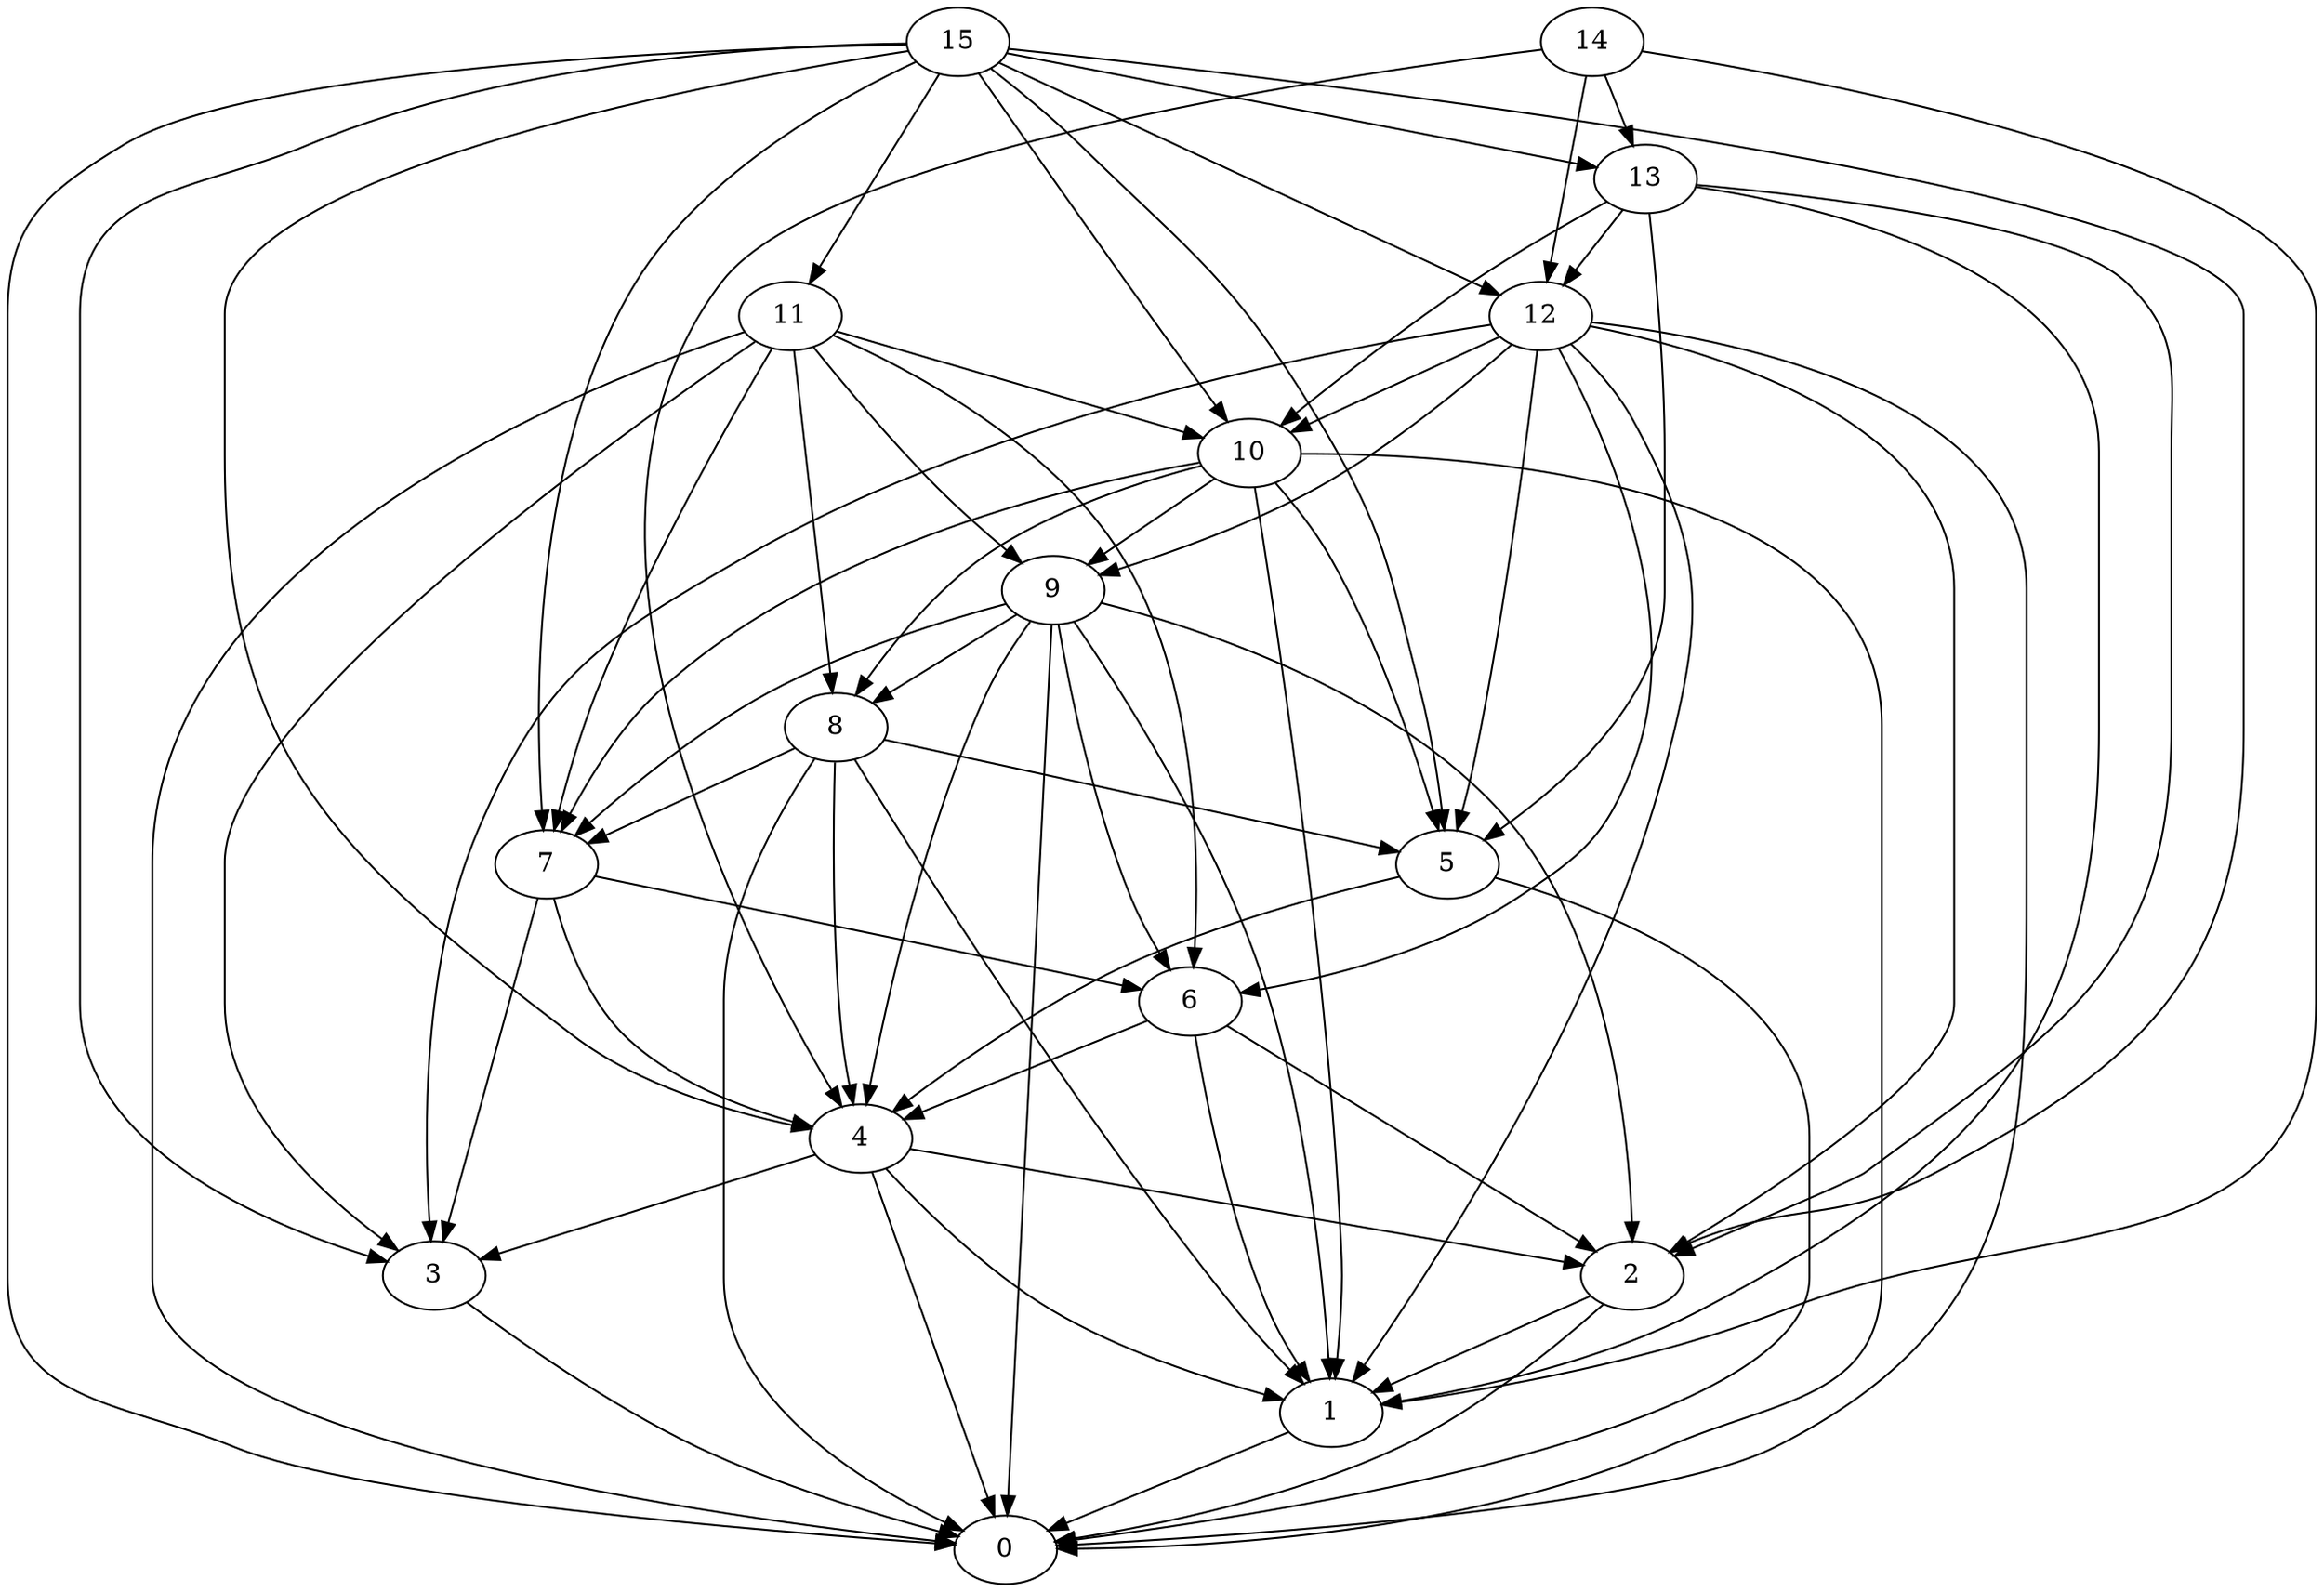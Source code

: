 digraph "Random_Nodes_16_Density_4.25_CCR_9.95_WeightType_Random" {
	graph ["Duplicate states"=0,
		GraphType=Random,
		"Max states in OPEN"=0,
		Modes="120000ms; topo-ordered tasks, ; Pruning: task equivalence, fixed order ready list, ; F-value: ; Optimisation: best schedule length (\
SL) optimisation on equal, ",
		NumberOfTasks=16,
		"Pruned using list schedule length"=338,
		"States removed from OPEN"=0,
		TargetSystem="Homogeneous-6",
		"Time to schedule (ms)"=121,
		"Total idle time"=93,
		"Total schedule length"=102,
		"Total sequential time"=102,
		"Total states created"=596
	];
	15	["Finish time"=7,
		Processor=0,
		"Start time"=0,
		Weight=7];
	11	["Finish time"=17,
		Processor=0,
		"Start time"=10,
		Weight=7];
	15 -> 11	[Weight=24];
	13	["Finish time"=19,
		Processor=0,
		"Start time"=17,
		Weight=2];
	15 -> 13	[Weight=5];
	12	["Finish time"=24,
		Processor=0,
		"Start time"=19,
		Weight=5];
	15 -> 12	[Weight=18];
	10	["Finish time"=34,
		Processor=0,
		"Start time"=24,
		Weight=10];
	15 -> 10	[Weight=24];
	7	["Finish time"=53,
		Processor=0,
		"Start time"=46,
		Weight=7];
	15 -> 7	[Weight=11];
	5	["Finish time"=66,
		Processor=0,
		"Start time"=62,
		Weight=4];
	15 -> 5	[Weight=21];
	4	["Finish time"=74,
		Processor=0,
		"Start time"=66,
		Weight=8];
	15 -> 4	[Weight=8];
	2	["Finish time"=81,
		Processor=0,
		"Start time"=74,
		Weight=7];
	15 -> 2	[Weight=11];
	3	["Finish time"=91,
		Processor=0,
		"Start time"=81,
		Weight=10];
	15 -> 3	[Weight=8];
	0	["Finish time"=102,
		Processor=0,
		"Start time"=94,
		Weight=8];
	15 -> 0	[Weight=8];
	14	["Finish time"=10,
		Processor=0,
		"Start time"=7,
		Weight=3];
	14 -> 13	[Weight=21];
	14 -> 12	[Weight=11];
	14 -> 4	[Weight=24];
	1	["Finish time"=94,
		Processor=0,
		"Start time"=91,
		Weight=3];
	14 -> 1	[Weight=16];
	11 -> 10	[Weight=21];
	9	["Finish time"=39,
		Processor=0,
		"Start time"=34,
		Weight=5];
	11 -> 9	[Weight=5];
	8	["Finish time"=46,
		Processor=0,
		"Start time"=39,
		Weight=7];
	11 -> 8	[Weight=21];
	11 -> 7	[Weight=5];
	6	["Finish time"=62,
		Processor=0,
		"Start time"=53,
		Weight=9];
	11 -> 6	[Weight=24];
	11 -> 3	[Weight=21];
	11 -> 0	[Weight=13];
	13 -> 12	[Weight=13];
	13 -> 10	[Weight=8];
	13 -> 5	[Weight=5];
	13 -> 2	[Weight=5];
	13 -> 1	[Weight=16];
	12 -> 10	[Weight=8];
	12 -> 9	[Weight=5];
	12 -> 6	[Weight=18];
	12 -> 5	[Weight=26];
	12 -> 2	[Weight=21];
	12 -> 3	[Weight=18];
	12 -> 1	[Weight=5];
	12 -> 0	[Weight=18];
	10 -> 9	[Weight=13];
	10 -> 8	[Weight=21];
	10 -> 7	[Weight=8];
	10 -> 5	[Weight=11];
	10 -> 1	[Weight=21];
	10 -> 0	[Weight=13];
	9 -> 8	[Weight=16];
	9 -> 7	[Weight=18];
	9 -> 6	[Weight=11];
	9 -> 4	[Weight=5];
	9 -> 2	[Weight=18];
	9 -> 1	[Weight=26];
	9 -> 0	[Weight=18];
	8 -> 7	[Weight=16];
	8 -> 5	[Weight=13];
	8 -> 4	[Weight=16];
	8 -> 1	[Weight=8];
	8 -> 0	[Weight=18];
	7 -> 6	[Weight=24];
	7 -> 4	[Weight=24];
	7 -> 3	[Weight=11];
	6 -> 4	[Weight=16];
	6 -> 2	[Weight=8];
	6 -> 1	[Weight=18];
	5 -> 4	[Weight=11];
	5 -> 0	[Weight=5];
	4 -> 2	[Weight=16];
	4 -> 3	[Weight=16];
	4 -> 1	[Weight=21];
	4 -> 0	[Weight=18];
	2 -> 1	[Weight=18];
	2 -> 0	[Weight=26];
	3 -> 0	[Weight=11];
	1 -> 0	[Weight=16];
}
